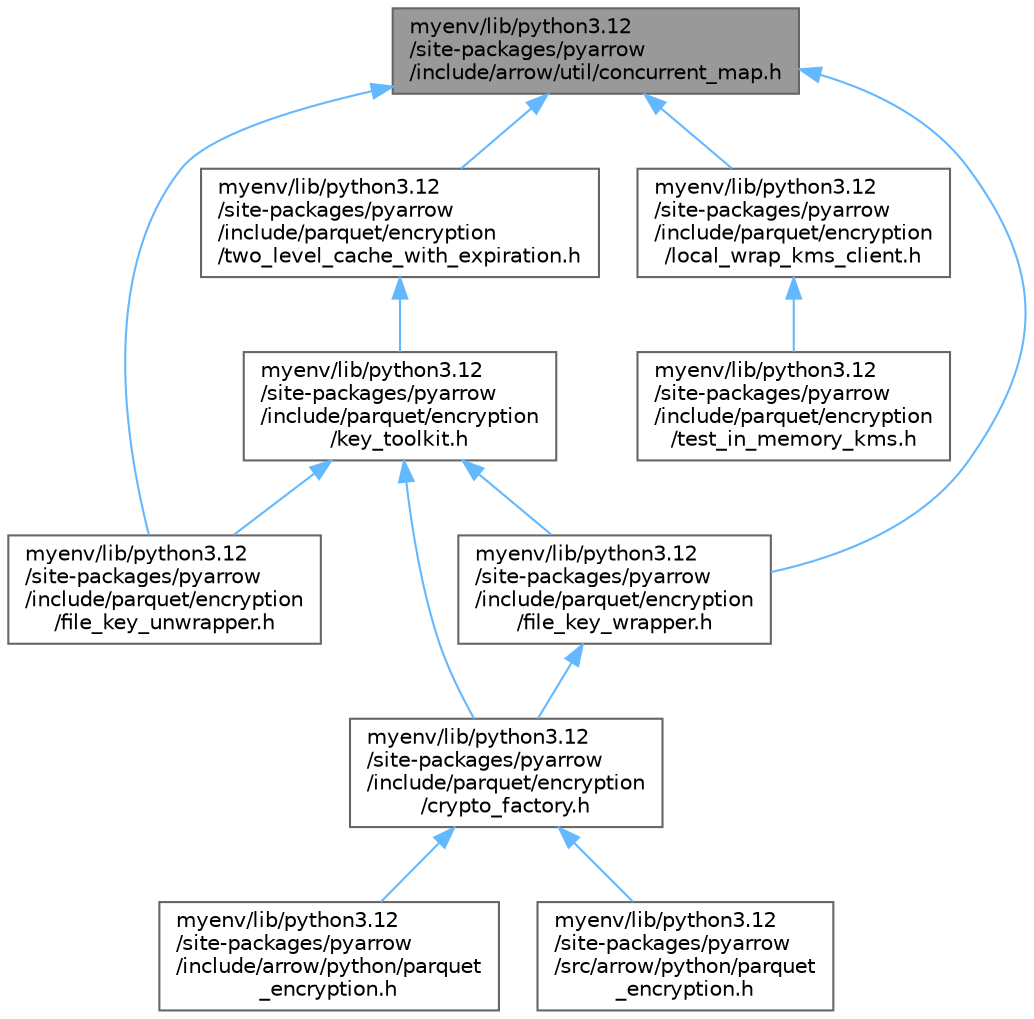 digraph "myenv/lib/python3.12/site-packages/pyarrow/include/arrow/util/concurrent_map.h"
{
 // LATEX_PDF_SIZE
  bgcolor="transparent";
  edge [fontname=Helvetica,fontsize=10,labelfontname=Helvetica,labelfontsize=10];
  node [fontname=Helvetica,fontsize=10,shape=box,height=0.2,width=0.4];
  Node1 [id="Node000001",label="myenv/lib/python3.12\l/site-packages/pyarrow\l/include/arrow/util/concurrent_map.h",height=0.2,width=0.4,color="gray40", fillcolor="grey60", style="filled", fontcolor="black",tooltip=" "];
  Node1 -> Node2 [id="edge1_Node000001_Node000002",dir="back",color="steelblue1",style="solid",tooltip=" "];
  Node2 [id="Node000002",label="myenv/lib/python3.12\l/site-packages/pyarrow\l/include/parquet/encryption\l/file_key_unwrapper.h",height=0.2,width=0.4,color="grey40", fillcolor="white", style="filled",URL="$file__key__unwrapper_8h.html",tooltip=" "];
  Node1 -> Node3 [id="edge2_Node000001_Node000003",dir="back",color="steelblue1",style="solid",tooltip=" "];
  Node3 [id="Node000003",label="myenv/lib/python3.12\l/site-packages/pyarrow\l/include/parquet/encryption\l/file_key_wrapper.h",height=0.2,width=0.4,color="grey40", fillcolor="white", style="filled",URL="$file__key__wrapper_8h.html",tooltip=" "];
  Node3 -> Node4 [id="edge3_Node000003_Node000004",dir="back",color="steelblue1",style="solid",tooltip=" "];
  Node4 [id="Node000004",label="myenv/lib/python3.12\l/site-packages/pyarrow\l/include/parquet/encryption\l/crypto_factory.h",height=0.2,width=0.4,color="grey40", fillcolor="white", style="filled",URL="$crypto__factory_8h.html",tooltip=" "];
  Node4 -> Node5 [id="edge4_Node000004_Node000005",dir="back",color="steelblue1",style="solid",tooltip=" "];
  Node5 [id="Node000005",label="myenv/lib/python3.12\l/site-packages/pyarrow\l/include/arrow/python/parquet\l_encryption.h",height=0.2,width=0.4,color="grey40", fillcolor="white", style="filled",URL="$include_2arrow_2python_2parquet__encryption_8h.html",tooltip=" "];
  Node4 -> Node6 [id="edge5_Node000004_Node000006",dir="back",color="steelblue1",style="solid",tooltip=" "];
  Node6 [id="Node000006",label="myenv/lib/python3.12\l/site-packages/pyarrow\l/src/arrow/python/parquet\l_encryption.h",height=0.2,width=0.4,color="grey40", fillcolor="white", style="filled",URL="$src_2arrow_2python_2parquet__encryption_8h.html",tooltip=" "];
  Node1 -> Node7 [id="edge6_Node000001_Node000007",dir="back",color="steelblue1",style="solid",tooltip=" "];
  Node7 [id="Node000007",label="myenv/lib/python3.12\l/site-packages/pyarrow\l/include/parquet/encryption\l/local_wrap_kms_client.h",height=0.2,width=0.4,color="grey40", fillcolor="white", style="filled",URL="$local__wrap__kms__client_8h.html",tooltip=" "];
  Node7 -> Node8 [id="edge7_Node000007_Node000008",dir="back",color="steelblue1",style="solid",tooltip=" "];
  Node8 [id="Node000008",label="myenv/lib/python3.12\l/site-packages/pyarrow\l/include/parquet/encryption\l/test_in_memory_kms.h",height=0.2,width=0.4,color="grey40", fillcolor="white", style="filled",URL="$test__in__memory__kms_8h.html",tooltip=" "];
  Node1 -> Node9 [id="edge8_Node000001_Node000009",dir="back",color="steelblue1",style="solid",tooltip=" "];
  Node9 [id="Node000009",label="myenv/lib/python3.12\l/site-packages/pyarrow\l/include/parquet/encryption\l/two_level_cache_with_expiration.h",height=0.2,width=0.4,color="grey40", fillcolor="white", style="filled",URL="$two__level__cache__with__expiration_8h.html",tooltip=" "];
  Node9 -> Node10 [id="edge9_Node000009_Node000010",dir="back",color="steelblue1",style="solid",tooltip=" "];
  Node10 [id="Node000010",label="myenv/lib/python3.12\l/site-packages/pyarrow\l/include/parquet/encryption\l/key_toolkit.h",height=0.2,width=0.4,color="grey40", fillcolor="white", style="filled",URL="$key__toolkit_8h.html",tooltip=" "];
  Node10 -> Node4 [id="edge10_Node000010_Node000004",dir="back",color="steelblue1",style="solid",tooltip=" "];
  Node10 -> Node2 [id="edge11_Node000010_Node000002",dir="back",color="steelblue1",style="solid",tooltip=" "];
  Node10 -> Node3 [id="edge12_Node000010_Node000003",dir="back",color="steelblue1",style="solid",tooltip=" "];
}
